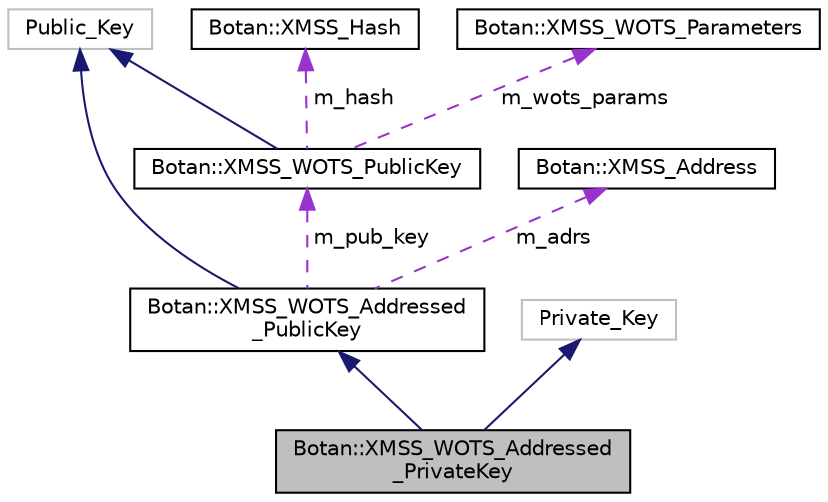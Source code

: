 digraph "Botan::XMSS_WOTS_Addressed_PrivateKey"
{
  edge [fontname="Helvetica",fontsize="10",labelfontname="Helvetica",labelfontsize="10"];
  node [fontname="Helvetica",fontsize="10",shape=record];
  Node4 [label="Botan::XMSS_WOTS_Addressed\l_PrivateKey",height=0.2,width=0.4,color="black", fillcolor="grey75", style="filled", fontcolor="black"];
  Node5 -> Node4 [dir="back",color="midnightblue",fontsize="10",style="solid",fontname="Helvetica"];
  Node5 [label="Botan::XMSS_WOTS_Addressed\l_PublicKey",height=0.2,width=0.4,color="black", fillcolor="white", style="filled",URL="$class_botan_1_1_x_m_s_s___w_o_t_s___addressed___public_key.html"];
  Node6 -> Node5 [dir="back",color="midnightblue",fontsize="10",style="solid",fontname="Helvetica"];
  Node6 [label="Public_Key",height=0.2,width=0.4,color="grey75", fillcolor="white", style="filled"];
  Node7 -> Node5 [dir="back",color="darkorchid3",fontsize="10",style="dashed",label=" m_adrs" ,fontname="Helvetica"];
  Node7 [label="Botan::XMSS_Address",height=0.2,width=0.4,color="black", fillcolor="white", style="filled",URL="$class_botan_1_1_x_m_s_s___address.html"];
  Node8 -> Node5 [dir="back",color="darkorchid3",fontsize="10",style="dashed",label=" m_pub_key" ,fontname="Helvetica"];
  Node8 [label="Botan::XMSS_WOTS_PublicKey",height=0.2,width=0.4,color="black", fillcolor="white", style="filled",URL="$class_botan_1_1_x_m_s_s___w_o_t_s___public_key.html"];
  Node6 -> Node8 [dir="back",color="midnightblue",fontsize="10",style="solid",fontname="Helvetica"];
  Node9 -> Node8 [dir="back",color="darkorchid3",fontsize="10",style="dashed",label=" m_hash" ,fontname="Helvetica"];
  Node9 [label="Botan::XMSS_Hash",height=0.2,width=0.4,color="black", fillcolor="white", style="filled",URL="$class_botan_1_1_x_m_s_s___hash.html"];
  Node10 -> Node8 [dir="back",color="darkorchid3",fontsize="10",style="dashed",label=" m_wots_params" ,fontname="Helvetica"];
  Node10 [label="Botan::XMSS_WOTS_Parameters",height=0.2,width=0.4,color="black", fillcolor="white", style="filled",URL="$class_botan_1_1_x_m_s_s___w_o_t_s___parameters.html"];
  Node11 -> Node4 [dir="back",color="midnightblue",fontsize="10",style="solid",fontname="Helvetica"];
  Node11 [label="Private_Key",height=0.2,width=0.4,color="grey75", fillcolor="white", style="filled"];
}
